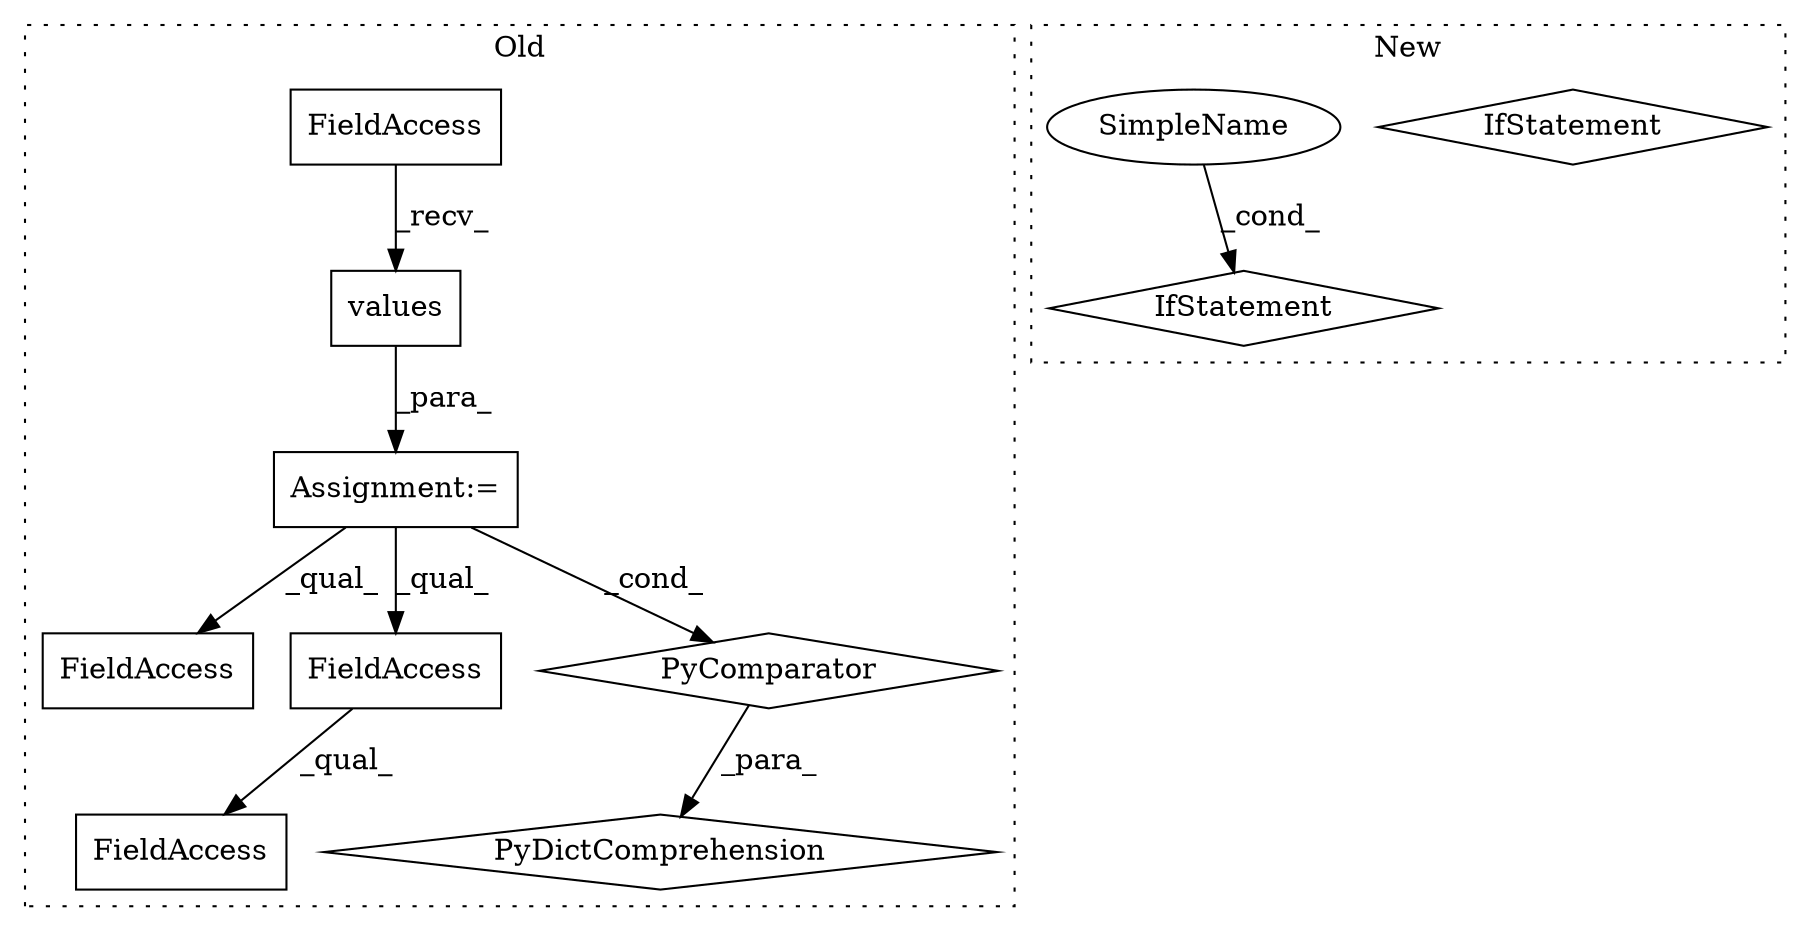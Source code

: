 digraph G {
subgraph cluster0 {
1 [label="values" a="32" s="1566" l="8" shape="box"];
3 [label="Assignment:=" a="7" s="1547" l="36" shape="box"];
4 [label="FieldAccess" a="22" s="1555" l="10" shape="box"];
5 [label="FieldAccess" a="22" s="1481" l="8" shape="box"];
6 [label="FieldAccess" a="22" s="1454" l="22" shape="box"];
7 [label="FieldAccess" a="22" s="1454" l="17" shape="box"];
8 [label="PyDictComprehension" a="110" s="1454" l="137" shape="diamond"];
9 [label="PyComparator" a="113" s="1547" l="36" shape="diamond"];
label = "Old";
style="dotted";
}
subgraph cluster1 {
2 [label="IfStatement" a="25" s="1524" l="25" shape="diamond"];
10 [label="IfStatement" a="25" s="2047" l="25" shape="diamond"];
11 [label="SimpleName" a="42" s="1544" l="5" shape="ellipse"];
label = "New";
style="dotted";
}
1 -> 3 [label="_para_"];
3 -> 9 [label="_cond_"];
3 -> 5 [label="_qual_"];
3 -> 7 [label="_qual_"];
4 -> 1 [label="_recv_"];
7 -> 6 [label="_qual_"];
9 -> 8 [label="_para_"];
11 -> 2 [label="_cond_"];
}